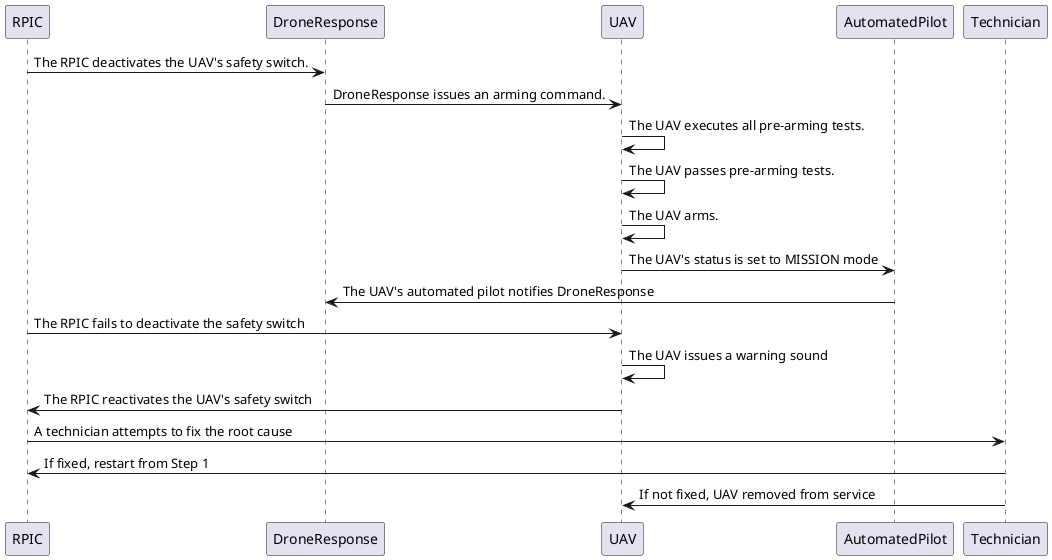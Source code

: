 @startuml "Activate and Arm Use Case"

RPIC -> DroneResponse: The RPIC deactivates the UAV's safety switch.
DroneResponse -> UAV: DroneResponse issues an arming command.
UAV -> UAV: The UAV executes all pre-arming tests.
UAV -> UAV: The UAV passes pre-arming tests.
UAV -> UAV: The UAV arms.
UAV -> AutomatedPilot: The UAV's status is set to MISSION mode
AutomatedPilot -> DroneResponse: The UAV's automated pilot notifies DroneResponse

RPIC -> UAV: The RPIC fails to deactivate the safety switch
UAV -> UAV: The UAV issues a warning sound
UAV -> RPIC: The RPIC reactivates the UAV's safety switch
RPIC -> Technician: A technician attempts to fix the root cause
Technician -> RPIC: If fixed, restart from Step 1
Technician -> UAV: If not fixed, UAV removed from service

@enduml

